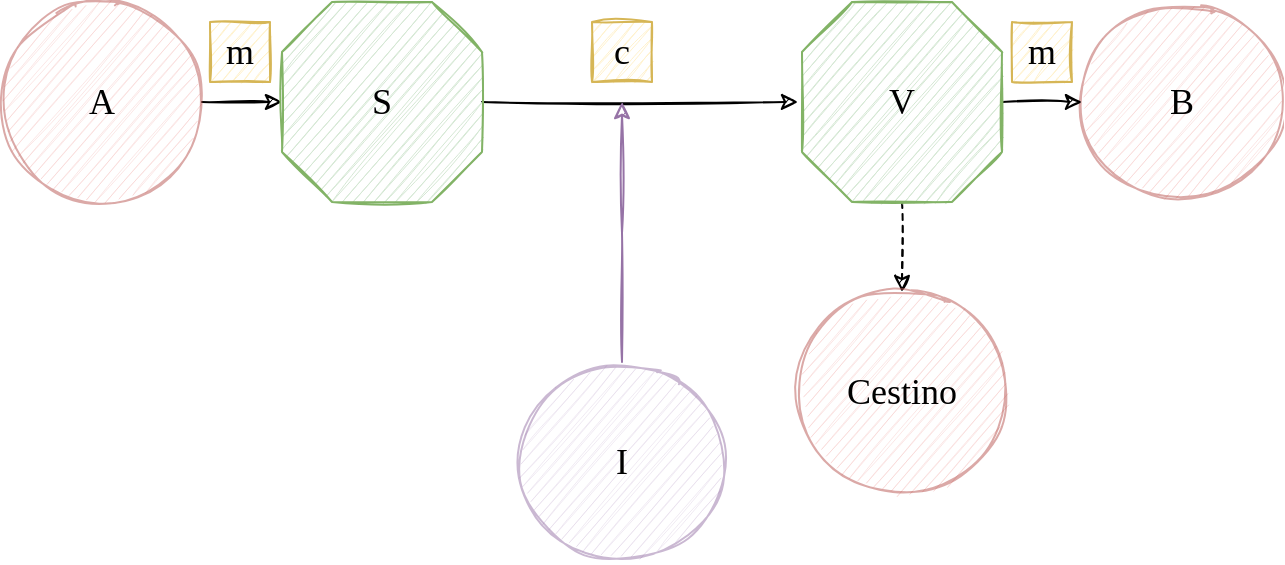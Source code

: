 <mxfile version="15.9.4" type="device"><diagram id="JP0gBPxypD-B3swmiFSp" name="Page-1"><mxGraphModel dx="1422" dy="700" grid="1" gridSize="10" guides="1" tooltips="1" connect="1" arrows="1" fold="1" page="1" pageScale="1" pageWidth="827" pageHeight="1169" math="0" shadow="0"><root><mxCell id="0"/><mxCell id="1" parent="0"/><mxCell id="Y4TUV4H3YHWyU1hq7ZdA-5" style="edgeStyle=orthogonalEdgeStyle;rounded=0;orthogonalLoop=1;jettySize=auto;html=1;fontFamily=Maven Pro;sketch=1;" parent="1" source="FrdOh2KGLZJYutwBbuUi-4" target="Y4TUV4H3YHWyU1hq7ZdA-2" edge="1"><mxGeometry relative="1" as="geometry"/></mxCell><mxCell id="FrdOh2KGLZJYutwBbuUi-4" value="A" style="ellipse;whiteSpace=wrap;html=1;labelBackgroundColor=none;labelBorderColor=none;sketch=1;fontFamily=Maven Pro;fontSize=18;fillColor=#f8cecc;strokeColor=#b85450;spacingBottom=0;opacity=50;verticalAlign=middle;fontStyle=0;fontSource=https%3A%2F%2Ffonts.googleapis.com%2Fcss%3Ffamily%3DMaven%2BPro;" parent="1" vertex="1"><mxGeometry x="100" y="340" width="100" height="100" as="geometry"/></mxCell><mxCell id="Y4TUV4H3YHWyU1hq7ZdA-1" value="B" style="ellipse;whiteSpace=wrap;html=1;labelBackgroundColor=none;labelBorderColor=none;sketch=1;fontFamily=Maven Pro;fontSize=18;fillColor=#f8cecc;strokeColor=#b85450;spacingBottom=0;opacity=50;verticalAlign=middle;fontStyle=0;fontSource=https%3A%2F%2Ffonts.googleapis.com%2Fcss%3Ffamily%3DMaven%2BPro;" parent="1" vertex="1"><mxGeometry x="640" y="340" width="100" height="100" as="geometry"/></mxCell><mxCell id="MlOKzdr4pLmcTOFT1znF-1" style="edgeStyle=orthogonalEdgeStyle;rounded=0;orthogonalLoop=1;jettySize=auto;html=1;entryX=-0.02;entryY=0.5;entryDx=0;entryDy=0;entryPerimeter=0;sketch=1;" parent="1" source="Y4TUV4H3YHWyU1hq7ZdA-2" target="Y4TUV4H3YHWyU1hq7ZdA-3" edge="1"><mxGeometry relative="1" as="geometry"/></mxCell><mxCell id="Y4TUV4H3YHWyU1hq7ZdA-2" value="S" style="verticalLabelPosition=middle;verticalAlign=middle;html=1;shape=mxgraph.basic.polygon;polyCoords=[[0.25,0],[0.75,0],[1,0.25],[1,0.75],[0.75,1],[0.25,1],[0,0.75],[0,0.25]];polyline=0;sketch=1;fillColor=#d5e8d4;strokeColor=#82b366;fontFamily=Maven Pro;fontSize=18;whiteSpace=wrap;horizontal=1;labelPosition=center;align=center;fontSource=https%3A%2F%2Ffonts.googleapis.com%2Fcss%3Ffamily%3DMaven%2BPro;" parent="1" vertex="1"><mxGeometry x="240" y="340" width="100" height="100" as="geometry"/></mxCell><mxCell id="MlOKzdr4pLmcTOFT1znF-2" style="edgeStyle=orthogonalEdgeStyle;rounded=0;sketch=1;orthogonalLoop=1;jettySize=auto;html=1;entryX=0;entryY=0.5;entryDx=0;entryDy=0;" parent="1" source="Y4TUV4H3YHWyU1hq7ZdA-3" target="Y4TUV4H3YHWyU1hq7ZdA-1" edge="1"><mxGeometry relative="1" as="geometry"/></mxCell><mxCell id="MlOKzdr4pLmcTOFT1znF-6" style="edgeStyle=orthogonalEdgeStyle;rounded=0;sketch=1;orthogonalLoop=1;jettySize=auto;html=1;entryX=0.5;entryY=0;entryDx=0;entryDy=0;dashed=1;" parent="1" source="Y4TUV4H3YHWyU1hq7ZdA-3" target="MlOKzdr4pLmcTOFT1znF-5" edge="1"><mxGeometry relative="1" as="geometry"/></mxCell><mxCell id="Y4TUV4H3YHWyU1hq7ZdA-3" value="V" style="verticalLabelPosition=middle;verticalAlign=middle;html=1;shape=mxgraph.basic.polygon;polyCoords=[[0.25,0],[0.75,0],[1,0.25],[1,0.75],[0.75,1],[0.25,1],[0,0.75],[0,0.25]];polyline=0;sketch=1;fillColor=#d5e8d4;strokeColor=#82b366;fontFamily=Maven Pro;fontSize=18;whiteSpace=wrap;labelPosition=center;align=center;fontSource=https%3A%2F%2Ffonts.googleapis.com%2Fcss%3Ffamily%3DMaven%2BPro;" parent="1" vertex="1"><mxGeometry x="500" y="340" width="100" height="100" as="geometry"/></mxCell><mxCell id="-W8e4OslXIXU3TgRTyBF-3" value="c" style="whiteSpace=wrap;html=1;aspect=fixed;sketch=1;fontFamily=Maven Pro;fontSize=18;fillColor=#fff2cc;strokeColor=#d6b656;fontSource=https%3A%2F%2Ffonts.googleapis.com%2Fcss%3Ffamily%3DMaven%2BPro;" parent="1" vertex="1"><mxGeometry x="395" y="350" width="30" height="30" as="geometry"/></mxCell><mxCell id="-W8e4OslXIXU3TgRTyBF-4" value="m" style="whiteSpace=wrap;html=1;aspect=fixed;sketch=1;fontFamily=Maven Pro;fontSize=18;fillColor=#fff2cc;strokeColor=#d6b656;fontSource=https%3A%2F%2Ffonts.googleapis.com%2Fcss%3Ffamily%3DMaven%2BPro;" parent="1" vertex="1"><mxGeometry x="605" y="350" width="30" height="30" as="geometry"/></mxCell><mxCell id="MlOKzdr4pLmcTOFT1znF-4" style="edgeStyle=orthogonalEdgeStyle;rounded=0;sketch=1;orthogonalLoop=1;jettySize=auto;html=1;fillColor=#e1d5e7;strokeColor=#9673a6;" parent="1" source="ws0fwYc5LY1sN5gzNNQG-13" edge="1"><mxGeometry relative="1" as="geometry"><mxPoint x="410" y="390" as="targetPoint"/></mxGeometry></mxCell><mxCell id="ws0fwYc5LY1sN5gzNNQG-13" value="I" style="ellipse;whiteSpace=wrap;html=1;labelBackgroundColor=none;labelBorderColor=none;sketch=1;fontFamily=Maven Pro;fontSize=18;fillColor=#e1d5e7;strokeColor=#9673a6;spacingBottom=0;opacity=50;verticalAlign=middle;fontStyle=0;fontSource=https%3A%2F%2Ffonts.googleapis.com%2Fcss%3Ffamily%3DMaven%2BPro;" parent="1" vertex="1"><mxGeometry x="360" y="520" width="100" height="100" as="geometry"/></mxCell><mxCell id="MlOKzdr4pLmcTOFT1znF-3" value="m" style="whiteSpace=wrap;html=1;aspect=fixed;sketch=1;fontFamily=Maven Pro;fontSize=18;fillColor=#fff2cc;strokeColor=#d6b656;fontSource=https%3A%2F%2Ffonts.googleapis.com%2Fcss%3Ffamily%3DMaven%2BPro;" parent="1" vertex="1"><mxGeometry x="204" y="350" width="30" height="30" as="geometry"/></mxCell><mxCell id="MlOKzdr4pLmcTOFT1znF-5" value="Cestino" style="ellipse;whiteSpace=wrap;html=1;labelBackgroundColor=none;labelBorderColor=none;sketch=1;fontFamily=Maven Pro;fontSize=18;fillColor=#f8cecc;strokeColor=#b85450;spacingBottom=0;opacity=50;verticalAlign=middle;fontStyle=0;fontSource=https%3A%2F%2Ffonts.googleapis.com%2Fcss%3Ffamily%3DMaven%2BPro;" parent="1" vertex="1"><mxGeometry x="500" y="485" width="100" height="100" as="geometry"/></mxCell></root></mxGraphModel></diagram></mxfile>